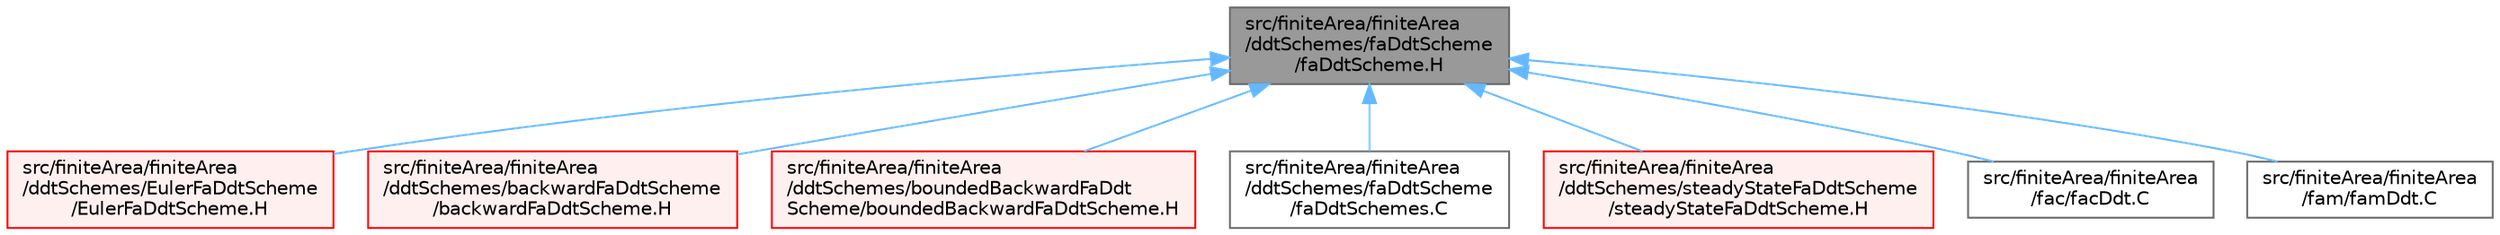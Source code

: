 digraph "src/finiteArea/finiteArea/ddtSchemes/faDdtScheme/faDdtScheme.H"
{
 // LATEX_PDF_SIZE
  bgcolor="transparent";
  edge [fontname=Helvetica,fontsize=10,labelfontname=Helvetica,labelfontsize=10];
  node [fontname=Helvetica,fontsize=10,shape=box,height=0.2,width=0.4];
  Node1 [id="Node000001",label="src/finiteArea/finiteArea\l/ddtSchemes/faDdtScheme\l/faDdtScheme.H",height=0.2,width=0.4,color="gray40", fillcolor="grey60", style="filled", fontcolor="black",tooltip=" "];
  Node1 -> Node2 [id="edge1_Node000001_Node000002",dir="back",color="steelblue1",style="solid",tooltip=" "];
  Node2 [id="Node000002",label="src/finiteArea/finiteArea\l/ddtSchemes/EulerFaDdtScheme\l/EulerFaDdtScheme.H",height=0.2,width=0.4,color="red", fillcolor="#FFF0F0", style="filled",URL="$EulerFaDdtScheme_8H.html",tooltip=" "];
  Node1 -> Node5 [id="edge2_Node000001_Node000005",dir="back",color="steelblue1",style="solid",tooltip=" "];
  Node5 [id="Node000005",label="src/finiteArea/finiteArea\l/ddtSchemes/backwardFaDdtScheme\l/backwardFaDdtScheme.H",height=0.2,width=0.4,color="red", fillcolor="#FFF0F0", style="filled",URL="$backwardFaDdtScheme_8H.html",tooltip=" "];
  Node1 -> Node8 [id="edge3_Node000001_Node000008",dir="back",color="steelblue1",style="solid",tooltip=" "];
  Node8 [id="Node000008",label="src/finiteArea/finiteArea\l/ddtSchemes/boundedBackwardFaDdt\lScheme/boundedBackwardFaDdtScheme.H",height=0.2,width=0.4,color="red", fillcolor="#FFF0F0", style="filled",URL="$boundedBackwardFaDdtScheme_8H.html",tooltip=" "];
  Node1 -> Node10 [id="edge4_Node000001_Node000010",dir="back",color="steelblue1",style="solid",tooltip=" "];
  Node10 [id="Node000010",label="src/finiteArea/finiteArea\l/ddtSchemes/faDdtScheme\l/faDdtSchemes.C",height=0.2,width=0.4,color="grey40", fillcolor="white", style="filled",URL="$faDdtSchemes_8C.html",tooltip=" "];
  Node1 -> Node11 [id="edge5_Node000001_Node000011",dir="back",color="steelblue1",style="solid",tooltip=" "];
  Node11 [id="Node000011",label="src/finiteArea/finiteArea\l/ddtSchemes/steadyStateFaDdtScheme\l/steadyStateFaDdtScheme.H",height=0.2,width=0.4,color="red", fillcolor="#FFF0F0", style="filled",URL="$steadyStateFaDdtScheme_8H.html",tooltip=" "];
  Node1 -> Node14 [id="edge6_Node000001_Node000014",dir="back",color="steelblue1",style="solid",tooltip=" "];
  Node14 [id="Node000014",label="src/finiteArea/finiteArea\l/fac/facDdt.C",height=0.2,width=0.4,color="grey40", fillcolor="white", style="filled",URL="$facDdt_8C.html",tooltip=" "];
  Node1 -> Node15 [id="edge7_Node000001_Node000015",dir="back",color="steelblue1",style="solid",tooltip=" "];
  Node15 [id="Node000015",label="src/finiteArea/finiteArea\l/fam/famDdt.C",height=0.2,width=0.4,color="grey40", fillcolor="white", style="filled",URL="$famDdt_8C.html",tooltip=" "];
}
